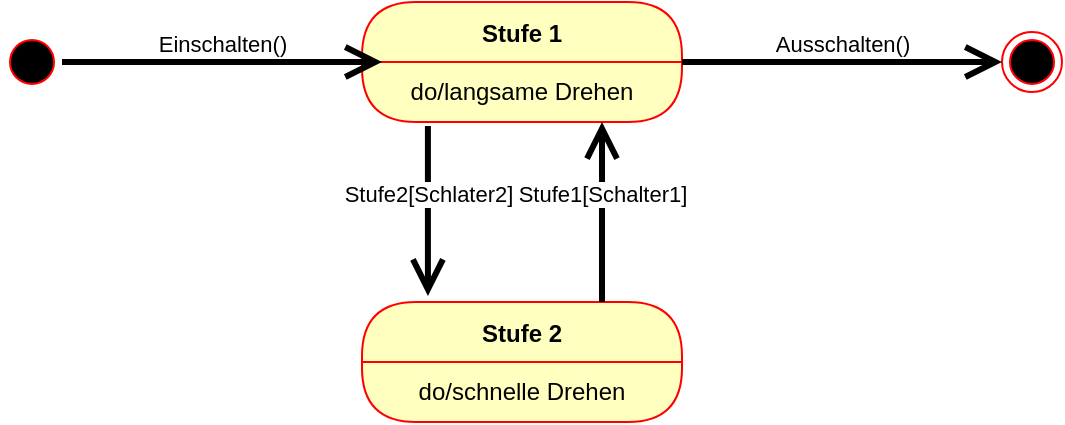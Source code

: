 <mxfile>
    <diagram id="hJ-RtBJN0mq1-2EoaGte" name="Seite-1">
        <mxGraphModel dx="1078" dy="709" grid="1" gridSize="10" guides="1" tooltips="1" connect="1" arrows="1" fold="1" page="1" pageScale="1" pageWidth="827" pageHeight="1169" math="0" shadow="0">
            <root>
                <mxCell id="0"/>
                <mxCell id="1" parent="0"/>
                <mxCell id="3" value="Stufe 1" style="swimlane;fontStyle=1;align=center;verticalAlign=middle;childLayout=stackLayout;horizontal=1;startSize=30;horizontalStack=0;resizeParent=0;resizeLast=1;container=0;fontColor=#000000;collapsible=0;rounded=1;arcSize=30;strokeColor=#ff0000;fillColor=#ffffc0;swimlaneFillColor=#ffffc0;dropTarget=0;" vertex="1" parent="1">
                    <mxGeometry x="210" y="20" width="160" height="60" as="geometry"/>
                </mxCell>
                <mxCell id="4" value="do/langsame Drehen" style="text;html=1;strokeColor=none;fillColor=none;align=center;verticalAlign=middle;spacingLeft=4;spacingRight=4;whiteSpace=wrap;overflow=hidden;rotatable=0;fontColor=#000000;" vertex="1" parent="3">
                    <mxGeometry y="30" width="160" height="30" as="geometry"/>
                </mxCell>
                <mxCell id="6" value="Stufe 2" style="swimlane;fontStyle=1;align=center;verticalAlign=middle;childLayout=stackLayout;horizontal=1;startSize=30;horizontalStack=0;resizeParent=0;resizeLast=1;container=0;fontColor=#000000;collapsible=0;rounded=1;arcSize=30;strokeColor=#ff0000;fillColor=#ffffc0;swimlaneFillColor=#ffffc0;dropTarget=0;" vertex="1" parent="1">
                    <mxGeometry x="210" y="170" width="160" height="60" as="geometry"/>
                </mxCell>
                <mxCell id="7" value="do/schnelle Drehen" style="text;html=1;strokeColor=none;fillColor=none;align=center;verticalAlign=middle;spacingLeft=4;spacingRight=4;whiteSpace=wrap;overflow=hidden;rotatable=0;fontColor=#000000;" vertex="1" parent="6">
                    <mxGeometry y="30" width="160" height="30" as="geometry"/>
                </mxCell>
                <mxCell id="9" value="" style="ellipse;html=1;shape=startState;fillColor=#000000;strokeColor=#ff0000;" vertex="1" parent="1">
                    <mxGeometry x="30" y="35" width="30" height="30" as="geometry"/>
                </mxCell>
                <mxCell id="11" value="" style="ellipse;html=1;shape=endState;fillColor=#000000;strokeColor=#ff0000;" vertex="1" parent="1">
                    <mxGeometry x="530" y="35" width="30" height="30" as="geometry"/>
                </mxCell>
                <mxCell id="12" value="Einschalten()" style="edgeStyle=none;html=1;endArrow=open;endSize=12;strokeWidth=3;verticalAlign=bottom;" edge="1" parent="1">
                    <mxGeometry width="160" relative="1" as="geometry">
                        <mxPoint x="60" y="50" as="sourcePoint"/>
                        <mxPoint x="220" y="50" as="targetPoint"/>
                    </mxGeometry>
                </mxCell>
                <mxCell id="13" value="Ausschalten()" style="edgeStyle=none;html=1;endArrow=open;endSize=12;strokeWidth=3;verticalAlign=bottom;" edge="1" parent="1">
                    <mxGeometry width="160" relative="1" as="geometry">
                        <mxPoint x="370" y="50" as="sourcePoint"/>
                        <mxPoint x="530" y="50" as="targetPoint"/>
                    </mxGeometry>
                </mxCell>
                <mxCell id="16" value="Stufe2[Schlater2]" style="edgeStyle=none;html=1;endArrow=open;endSize=12;strokeWidth=3;verticalAlign=bottom;exitX=0.206;exitY=1.067;exitDx=0;exitDy=0;exitPerimeter=0;entryX=0.206;entryY=-0.05;entryDx=0;entryDy=0;entryPerimeter=0;" edge="1" parent="1" source="4" target="6">
                    <mxGeometry width="160" relative="1" as="geometry">
                        <mxPoint x="330" y="260" as="sourcePoint"/>
                        <mxPoint x="490" y="260" as="targetPoint"/>
                    </mxGeometry>
                </mxCell>
                <mxCell id="17" value="Stufe1[Schalter1]" style="edgeStyle=none;html=1;endArrow=open;endSize=12;strokeWidth=3;verticalAlign=bottom;exitX=0.75;exitY=0;exitDx=0;exitDy=0;entryX=0.75;entryY=1;entryDx=0;entryDy=0;" edge="1" parent="1" source="6" target="4">
                    <mxGeometry width="160" relative="1" as="geometry">
                        <mxPoint x="330" y="260" as="sourcePoint"/>
                        <mxPoint x="490" y="260" as="targetPoint"/>
                        <mxPoint as="offset"/>
                    </mxGeometry>
                </mxCell>
            </root>
        </mxGraphModel>
    </diagram>
</mxfile>